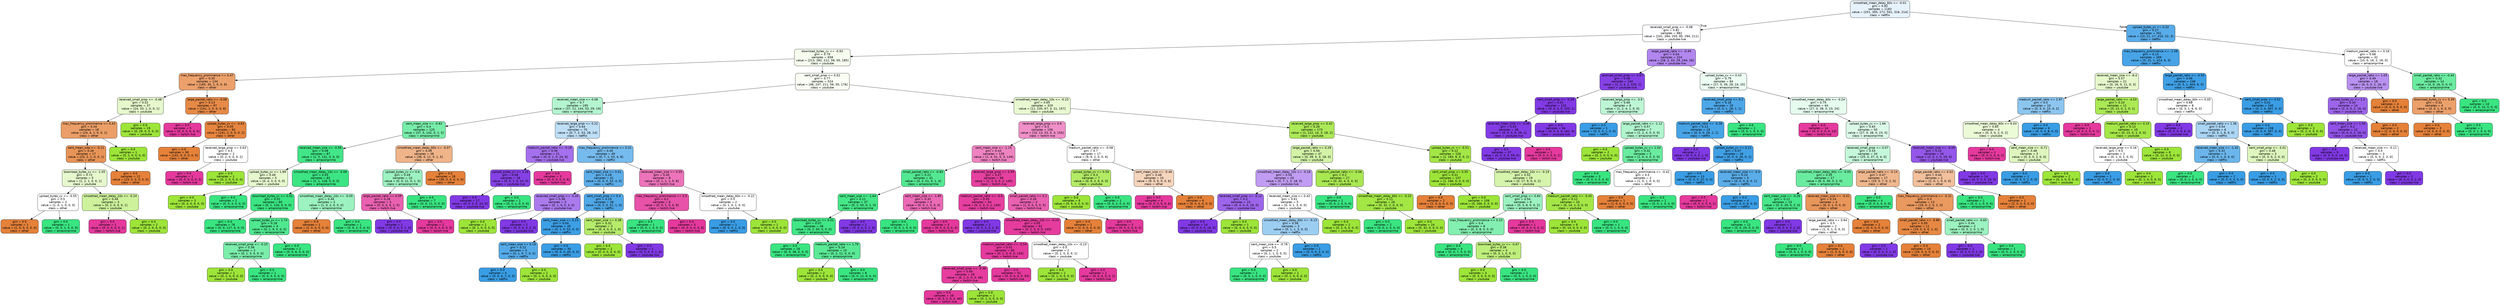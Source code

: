 digraph Tree {
node [shape=box, style="filled, rounded", color="black", fontname=helvetica] ;
edge [fontname=helvetica] ;
0 [label="smoothed_mean_delay_60s <= -0.01\ngini = 0.82\nsamples = 1183\nvalue = [251, 305, 272, 501, 316, 214]\nclass = netflix", fillcolor="#e7f3fc"] ;
1 [label="received_small_prop <= -0.08\ngini = 0.82\nsamples = 882\nvalue = [241, 284, 255, 85, 294, 211]\nclass = youtube-live", fillcolor="#fefdff"] ;
0 -> 1 [labeldistance=2.5, labelangle=45, headlabel="True"] ;
2 [label="download_bytes_cv <= -0.93\ngini = 0.79\nsamples = 658\nvalue = [213, 282, 212, 56, 50, 185]\nclass = youtube", fillcolor="#f6fdee"] ;
1 -> 2 ;
3 [label="max_frequency_prominence <= 0.47\ngini = 0.35\nsamples = 134\nvalue = [165, 35, 1, 0, 0, 9]\nclass = other", fillcolor="#eca16c"] ;
2 -> 3 ;
4 [label="received_small_prop <= -0.48\ngini = 0.52\nsamples = 37\nvalue = [24, 33, 1, 0, 0, 1]\nclass = youtube", fillcolor="#e6f8cc"] ;
3 -> 4 ;
5 [label="max_frequency_prominence <= 0.43\ngini = 0.34\nsamples = 18\nvalue = [24, 4, 1, 0, 0, 1]\nclass = other", fillcolor="#eb9e67"] ;
4 -> 5 ;
6 [label="sent_mean_size <= -0.11\ngini = 0.26\nsamples = 17\nvalue = [24, 2, 1, 0, 0, 1]\nclass = other", fillcolor="#e99457"] ;
5 -> 6 ;
7 [label="download_bytes_cv <= -1.05\ngini = 0.72\nsamples = 5\nvalue = [1, 2, 1, 0, 0, 1]\nclass = youtube", fillcolor="#e6f8ce"] ;
6 -> 7 ;
8 [label="upload_bytes_cv <= -0.55\ngini = 0.5\nsamples = 2\nvalue = [1, 0, 1, 0, 0, 0]\nclass = other", fillcolor="#ffffff"] ;
7 -> 8 ;
9 [label="gini = 0.0\nsamples = 1\nvalue = [1, 0, 0, 0, 0, 0]\nclass = other", fillcolor="#e58139"] ;
8 -> 9 ;
10 [label="gini = 0.0\nsamples = 1\nvalue = [0, 0, 1, 0, 0, 0]\nclass = amazonprime", fillcolor="#39e581"] ;
8 -> 10 ;
11 [label="smoothed_mean_delay_10s <= -0.24\ngini = 0.44\nsamples = 3\nvalue = [0, 2, 0, 0, 0, 1]\nclass = youtube", fillcolor="#cef29c"] ;
7 -> 11 ;
12 [label="gini = 0.0\nsamples = 1\nvalue = [0, 0, 0, 0, 0, 1]\nclass = twitch-live", fillcolor="#e5399d"] ;
11 -> 12 ;
13 [label="gini = 0.0\nsamples = 2\nvalue = [0, 2, 0, 0, 0, 0]\nclass = youtube", fillcolor="#9de539"] ;
11 -> 13 ;
14 [label="gini = 0.0\nsamples = 12\nvalue = [23, 0, 0, 0, 0, 0]\nclass = other", fillcolor="#e58139"] ;
6 -> 14 ;
15 [label="gini = 0.0\nsamples = 1\nvalue = [0, 2, 0, 0, 0, 0]\nclass = youtube", fillcolor="#9de539"] ;
5 -> 15 ;
16 [label="gini = 0.0\nsamples = 19\nvalue = [0, 29, 0, 0, 0, 0]\nclass = youtube", fillcolor="#9de539"] ;
4 -> 16 ;
17 [label="large_packet_ratio <= -0.08\ngini = 0.13\nsamples = 97\nvalue = [141, 2, 0, 0, 0, 8]\nclass = other", fillcolor="#e78a47"] ;
3 -> 17 ;
18 [label="gini = 0.0\nsamples = 5\nvalue = [0, 0, 0, 0, 0, 6]\nclass = twitch-live", fillcolor="#e5399d"] ;
17 -> 18 ;
19 [label="upload_bytes_cv <= -0.63\ngini = 0.05\nsamples = 92\nvalue = [141, 2, 0, 0, 0, 2]\nclass = other", fillcolor="#e6853f"] ;
17 -> 19 ;
20 [label="gini = 0.0\nsamples = 90\nvalue = [141, 0, 0, 0, 0, 0]\nclass = other", fillcolor="#e58139"] ;
19 -> 20 ;
21 [label="received_large_prop <= 0.63\ngini = 0.5\nsamples = 2\nvalue = [0, 2, 0, 0, 0, 2]\nclass = youtube", fillcolor="#ffffff"] ;
19 -> 21 ;
22 [label="gini = 0.0\nsamples = 1\nvalue = [0, 0, 0, 0, 0, 2]\nclass = twitch-live", fillcolor="#e5399d"] ;
21 -> 22 ;
23 [label="gini = 0.0\nsamples = 1\nvalue = [0, 2, 0, 0, 0, 0]\nclass = youtube", fillcolor="#9de539"] ;
21 -> 23 ;
24 [label="sent_small_prop <= 0.52\ngini = 0.77\nsamples = 524\nvalue = [48, 247, 211, 56, 50, 176]\nclass = youtube", fillcolor="#f9fdf3"] ;
2 -> 24 ;
25 [label="received_mean_size <= 0.08\ngini = 0.7\nsamples = 195\nvalue = [37, 12, 144, 53, 29, 19]\nclass = amazonprime", fillcolor="#b4f5cf"] ;
24 -> 25 ;
26 [label="sent_mean_size <= -0.83\ngini = 0.4\nsamples = 125\nvalue = [37, 5, 142, 0, 1, 5]\nclass = amazonprime", fillcolor="#77eda9"] ;
25 -> 26 ;
27 [label="received_mean_size <= -0.56\ngini = 0.08\nsamples = 87\nvalue = [1, 5, 131, 0, 0, 0]\nclass = amazonprime", fillcolor="#42e687"] ;
26 -> 27 ;
28 [label="upload_bytes_cv <= 1.99\ngini = 0.49\nsamples = 5\nvalue = [0, 4, 3, 0, 0, 0]\nclass = youtube", fillcolor="#e6f8ce"] ;
27 -> 28 ;
29 [label="gini = 0.0\nsamples = 3\nvalue = [0, 4, 0, 0, 0, 0]\nclass = youtube", fillcolor="#9de539"] ;
28 -> 29 ;
30 [label="gini = 0.0\nsamples = 2\nvalue = [0, 0, 3, 0, 0, 0]\nclass = amazonprime", fillcolor="#39e581"] ;
28 -> 30 ;
31 [label="smoothed_mean_delay_10s <= -0.08\ngini = 0.03\nsamples = 82\nvalue = [1, 1, 128, 0, 0, 0]\nclass = amazonprime", fillcolor="#3ce583"] ;
27 -> 31 ;
32 [label="download_bytes_cv <= 0.02\ngini = 0.02\nsamples = 80\nvalue = [0, 1, 126, 0, 0, 0]\nclass = amazonprime", fillcolor="#3be582"] ;
31 -> 32 ;
33 [label="gini = 0.0\nsamples = 76\nvalue = [0, 0, 117, 0, 0, 0]\nclass = amazonprime", fillcolor="#39e581"] ;
32 -> 33 ;
34 [label="upload_bytes_cv <= 1.74\ngini = 0.18\nsamples = 4\nvalue = [0, 1, 9, 0, 0, 0]\nclass = amazonprime", fillcolor="#4fe88f"] ;
32 -> 34 ;
35 [label="received_small_prop <= -0.25\ngini = 0.38\nsamples = 2\nvalue = [0, 1, 3, 0, 0, 0]\nclass = amazonprime", fillcolor="#7beeab"] ;
34 -> 35 ;
36 [label="gini = 0.0\nsamples = 1\nvalue = [0, 1, 0, 0, 0, 0]\nclass = youtube", fillcolor="#9de539"] ;
35 -> 36 ;
37 [label="gini = 0.0\nsamples = 1\nvalue = [0, 0, 3, 0, 0, 0]\nclass = amazonprime", fillcolor="#39e581"] ;
35 -> 37 ;
38 [label="gini = 0.0\nsamples = 2\nvalue = [0, 0, 6, 0, 0, 0]\nclass = amazonprime", fillcolor="#39e581"] ;
34 -> 38 ;
39 [label="smoothed_mean_delay_10s <= -0.05\ngini = 0.44\nsamples = 2\nvalue = [1, 0, 2, 0, 0, 0]\nclass = amazonprime", fillcolor="#9cf2c0"] ;
31 -> 39 ;
40 [label="gini = 0.0\nsamples = 1\nvalue = [1, 0, 0, 0, 0, 0]\nclass = other", fillcolor="#e58139"] ;
39 -> 40 ;
41 [label="gini = 0.0\nsamples = 1\nvalue = [0, 0, 2, 0, 0, 0]\nclass = amazonprime", fillcolor="#39e581"] ;
39 -> 41 ;
42 [label="smoothed_mean_delay_60s <= -0.07\ngini = 0.49\nsamples = 38\nvalue = [36, 0, 11, 0, 1, 5]\nclass = other", fillcolor="#f0b489"] ;
26 -> 42 ;
43 [label="upload_bytes_cv <= 0.6\ngini = 0.49\nsamples = 10\nvalue = [0, 0, 11, 0, 1, 5]\nclass = amazonprime", fillcolor="#9cf2c0"] ;
42 -> 43 ;
44 [label="large_packet_ratio <= 0.09\ngini = 0.28\nsamples = 3\nvalue = [0, 0, 0, 0, 1, 5]\nclass = twitch-live", fillcolor="#ea61b1"] ;
43 -> 44 ;
45 [label="gini = 0.0\nsamples = 1\nvalue = [0, 0, 0, 0, 1, 0]\nclass = youtube-live", fillcolor="#8139e5"] ;
44 -> 45 ;
46 [label="gini = 0.0\nsamples = 2\nvalue = [0, 0, 0, 0, 0, 5]\nclass = twitch-live", fillcolor="#e5399d"] ;
44 -> 46 ;
47 [label="gini = 0.0\nsamples = 7\nvalue = [0, 0, 11, 0, 0, 0]\nclass = amazonprime", fillcolor="#39e581"] ;
43 -> 47 ;
48 [label="gini = 0.0\nsamples = 28\nvalue = [36, 0, 0, 0, 0, 0]\nclass = other", fillcolor="#e58139"] ;
42 -> 48 ;
49 [label="received_large_prop <= 0.22\ngini = 0.64\nsamples = 70\nvalue = [0, 7, 2, 53, 28, 14]\nclass = netflix", fillcolor="#bedff6"] ;
25 -> 49 ;
50 [label="medium_packet_ratio <= -0.18\ngini = 0.36\nsamples = 21\nvalue = [0, 0, 1, 0, 24, 6]\nclass = youtube-live", fillcolor="#a470ec"] ;
49 -> 50 ;
51 [label="upload_bytes_cv <= 2.26\ngini = 0.08\nsamples = 18\nvalue = [0, 0, 1, 0, 24, 0]\nclass = youtube-live", fillcolor="#8641e6"] ;
50 -> 51 ;
52 [label="gini = 0.0\nsamples = 17\nvalue = [0, 0, 0, 0, 24, 0]\nclass = youtube-live", fillcolor="#8139e5"] ;
51 -> 52 ;
53 [label="gini = 0.0\nsamples = 1\nvalue = [0, 0, 1, 0, 0, 0]\nclass = amazonprime", fillcolor="#39e581"] ;
51 -> 53 ;
54 [label="gini = 0.0\nsamples = 3\nvalue = [0, 0, 0, 0, 0, 6]\nclass = twitch-live", fillcolor="#e5399d"] ;
50 -> 54 ;
55 [label="max_frequency_prominence <= 0.31\ngini = 0.45\nsamples = 49\nvalue = [0, 7, 1, 53, 4, 8]\nclass = netflix", fillcolor="#76bbed"] ;
49 -> 55 ;
56 [label="sent_mean_size <= 0.01\ngini = 0.28\nsamples = 41\nvalue = [0, 6, 0, 52, 4, 0]\nclass = netflix", fillcolor="#5caeea"] ;
55 -> 56 ;
57 [label="received_small_prop <= -0.26\ngini = 0.38\nsamples = 3\nvalue = [0, 1, 0, 0, 3, 0]\nclass = youtube-live", fillcolor="#ab7bee"] ;
56 -> 57 ;
58 [label="gini = 0.0\nsamples = 1\nvalue = [0, 1, 0, 0, 0, 0]\nclass = youtube", fillcolor="#9de539"] ;
57 -> 58 ;
59 [label="gini = 0.0\nsamples = 2\nvalue = [0, 0, 0, 0, 3, 0]\nclass = youtube-live", fillcolor="#8139e5"] ;
57 -> 59 ;
60 [label="sent_small_prop <= 0.4\ngini = 0.19\nsamples = 38\nvalue = [0, 5, 0, 52, 1, 0]\nclass = netflix", fillcolor="#4fa8e8"] ;
56 -> 60 ;
61 [label="sent_mean_size <= 0.23\ngini = 0.04\nsamples = 35\nvalue = [0, 1, 0, 52, 0, 0]\nclass = netflix", fillcolor="#3d9fe6"] ;
60 -> 61 ;
62 [label="sent_mean_size <= 0.19\ngini = 0.22\nsamples = 5\nvalue = [0, 1, 0, 7, 0, 0]\nclass = netflix", fillcolor="#55abe9"] ;
61 -> 62 ;
63 [label="gini = 0.0\nsamples = 4\nvalue = [0, 0, 0, 7, 0, 0]\nclass = netflix", fillcolor="#399de5"] ;
62 -> 63 ;
64 [label="gini = 0.0\nsamples = 1\nvalue = [0, 1, 0, 0, 0, 0]\nclass = youtube", fillcolor="#9de539"] ;
62 -> 64 ;
65 [label="gini = 0.0\nsamples = 30\nvalue = [0, 0, 0, 45, 0, 0]\nclass = netflix", fillcolor="#399de5"] ;
61 -> 65 ;
66 [label="sent_mean_size <= 0.38\ngini = 0.32\nsamples = 3\nvalue = [0, 4, 0, 0, 1, 0]\nclass = youtube", fillcolor="#b6ec6a"] ;
60 -> 66 ;
67 [label="gini = 0.0\nsamples = 2\nvalue = [0, 4, 0, 0, 0, 0]\nclass = youtube", fillcolor="#9de539"] ;
66 -> 67 ;
68 [label="gini = 0.0\nsamples = 1\nvalue = [0, 0, 0, 0, 1, 0]\nclass = youtube-live", fillcolor="#8139e5"] ;
66 -> 68 ;
69 [label="received_mean_size <= 0.55\ngini = 0.45\nsamples = 8\nvalue = [0, 1, 1, 1, 0, 8]\nclass = twitch-live", fillcolor="#ed74ba"] ;
55 -> 69 ;
70 [label="max_frequency_prominence <= 0.5\ngini = 0.2\nsamples = 6\nvalue = [0, 0, 1, 0, 0, 8]\nclass = twitch-live", fillcolor="#e852a9"] ;
69 -> 70 ;
71 [label="gini = 0.0\nsamples = 1\nvalue = [0, 0, 1, 0, 0, 0]\nclass = amazonprime", fillcolor="#39e581"] ;
70 -> 71 ;
72 [label="gini = 0.0\nsamples = 5\nvalue = [0, 0, 0, 0, 0, 8]\nclass = twitch-live", fillcolor="#e5399d"] ;
70 -> 72 ;
73 [label="smoothed_mean_delay_60s <= -0.22\ngini = 0.5\nsamples = 2\nvalue = [0, 1, 0, 1, 0, 0]\nclass = youtube", fillcolor="#ffffff"] ;
69 -> 73 ;
74 [label="gini = 0.0\nsamples = 1\nvalue = [0, 0, 0, 1, 0, 0]\nclass = netflix", fillcolor="#399de5"] ;
73 -> 74 ;
75 [label="gini = 0.0\nsamples = 1\nvalue = [0, 1, 0, 0, 0, 0]\nclass = youtube", fillcolor="#9de539"] ;
73 -> 75 ;
76 [label="smoothed_mean_delay_10s <= -0.23\ngini = 0.65\nsamples = 329\nvalue = [11, 235, 67, 3, 21, 157]\nclass = youtube", fillcolor="#e8f9d1"] ;
24 -> 76 ;
77 [label="received_large_prop <= 0.6\ngini = 0.5\nsamples = 156\nvalue = [10, 13, 53, 0, 3, 155]\nclass = twitch-live", fillcolor="#f08fc8"] ;
76 -> 77 ;
78 [label="sent_mean_size <= -1.15\ngini = 0.43\nsamples = 139\nvalue = [1, 4, 51, 0, 3, 149]\nclass = twitch-live", fillcolor="#ef83c2"] ;
77 -> 78 ;
79 [label="small_packet_ratio <= -0.83\ngini = 0.22\nsamples = 41\nvalue = [0, 2, 51, 0, 1, 4]\nclass = amazonprime", fillcolor="#53e891"] ;
78 -> 79 ;
80 [label="sent_mean_size <= -1.64\ngini = 0.11\nsamples = 37\nvalue = [0, 2, 50, 0, 1, 0]\nclass = amazonprime", fillcolor="#45e788"] ;
79 -> 80 ;
81 [label="download_bytes_cv <= 0.01\ngini = 0.07\nsamples = 36\nvalue = [0, 2, 50, 0, 0, 0]\nclass = amazonprime", fillcolor="#41e686"] ;
80 -> 81 ;
82 [label="gini = 0.0\nsamples = 26\nvalue = [0, 0, 38, 0, 0, 0]\nclass = amazonprime", fillcolor="#39e581"] ;
81 -> 82 ;
83 [label="medium_packet_ratio <= 1.79\ngini = 0.24\nsamples = 10\nvalue = [0, 2, 12, 0, 0, 0]\nclass = amazonprime", fillcolor="#5ae996"] ;
81 -> 83 ;
84 [label="gini = 0.0\nsamples = 2\nvalue = [0, 2, 0, 0, 0, 0]\nclass = youtube", fillcolor="#9de539"] ;
83 -> 84 ;
85 [label="gini = 0.0\nsamples = 8\nvalue = [0, 0, 12, 0, 0, 0]\nclass = amazonprime", fillcolor="#39e581"] ;
83 -> 85 ;
86 [label="gini = 0.0\nsamples = 1\nvalue = [0, 0, 0, 0, 1, 0]\nclass = youtube-live", fillcolor="#8139e5"] ;
80 -> 86 ;
87 [label="sent_mean_size <= -1.89\ngini = 0.32\nsamples = 4\nvalue = [0, 0, 1, 0, 0, 4]\nclass = twitch-live", fillcolor="#ec6ab6"] ;
79 -> 87 ;
88 [label="gini = 0.0\nsamples = 1\nvalue = [0, 0, 1, 0, 0, 0]\nclass = amazonprime", fillcolor="#39e581"] ;
87 -> 88 ;
89 [label="gini = 0.0\nsamples = 3\nvalue = [0, 0, 0, 0, 0, 4]\nclass = twitch-live", fillcolor="#e5399d"] ;
87 -> 89 ;
90 [label="received_large_prop <= 0.59\ngini = 0.07\nsamples = 98\nvalue = [1, 2, 0, 0, 2, 145]\nclass = twitch-live", fillcolor="#e640a0"] ;
78 -> 90 ;
91 [label="medium_packet_ratio <= -0.6\ngini = 0.05\nsamples = 94\nvalue = [0, 2, 0, 0, 2, 140]\nclass = twitch-live", fillcolor="#e63fa0"] ;
90 -> 91 ;
92 [label="gini = 0.0\nsamples = 2\nvalue = [0, 0, 0, 0, 2, 0]\nclass = youtube-live", fillcolor="#8139e5"] ;
91 -> 92 ;
93 [label="smoothed_mean_delay_10s <= -0.23\ngini = 0.03\nsamples = 92\nvalue = [0, 2, 0, 0, 0, 140]\nclass = twitch-live", fillcolor="#e53c9e"] ;
91 -> 93 ;
94 [label="medium_packet_ratio <= -0.54\ngini = 0.01\nsamples = 90\nvalue = [0, 1, 0, 0, 0, 139]\nclass = twitch-live", fillcolor="#e53a9e"] ;
93 -> 94 ;
95 [label="received_small_prop <= -0.38\ngini = 0.04\nsamples = 29\nvalue = [0, 1, 0, 0, 0, 46]\nclass = twitch-live", fillcolor="#e63d9f"] ;
94 -> 95 ;
96 [label="gini = 0.0\nsamples = 28\nvalue = [0, 0, 0, 0, 0, 46]\nclass = twitch-live", fillcolor="#e5399d"] ;
95 -> 96 ;
97 [label="gini = 0.0\nsamples = 1\nvalue = [0, 1, 0, 0, 0, 0]\nclass = youtube", fillcolor="#9de539"] ;
95 -> 97 ;
98 [label="gini = 0.0\nsamples = 61\nvalue = [0, 0, 0, 0, 0, 93]\nclass = twitch-live", fillcolor="#e5399d"] ;
94 -> 98 ;
99 [label="smoothed_mean_delay_10s <= -0.23\ngini = 0.5\nsamples = 2\nvalue = [0, 1, 0, 0, 0, 1]\nclass = youtube", fillcolor="#ffffff"] ;
93 -> 99 ;
100 [label="gini = 0.0\nsamples = 1\nvalue = [0, 1, 0, 0, 0, 0]\nclass = youtube", fillcolor="#9de539"] ;
99 -> 100 ;
101 [label="gini = 0.0\nsamples = 1\nvalue = [0, 0, 0, 0, 0, 1]\nclass = twitch-live", fillcolor="#e5399d"] ;
99 -> 101 ;
102 [label="small_packet_ratio <= 0.1\ngini = 0.28\nsamples = 4\nvalue = [1, 0, 0, 0, 0, 5]\nclass = twitch-live", fillcolor="#ea61b1"] ;
90 -> 102 ;
103 [label="gini = 0.0\nsamples = 1\nvalue = [1, 0, 0, 0, 0, 0]\nclass = other", fillcolor="#e58139"] ;
102 -> 103 ;
104 [label="gini = 0.0\nsamples = 3\nvalue = [0, 0, 0, 0, 0, 5]\nclass = twitch-live", fillcolor="#e5399d"] ;
102 -> 104 ;
105 [label="medium_packet_ratio <= -0.58\ngini = 0.7\nsamples = 17\nvalue = [9, 9, 2, 0, 0, 6]\nclass = other", fillcolor="#ffffff"] ;
77 -> 105 ;
106 [label="upload_bytes_cv <= 0.56\ngini = 0.3\nsamples = 7\nvalue = [0, 9, 2, 0, 0, 0]\nclass = youtube", fillcolor="#b3eb65"] ;
105 -> 106 ;
107 [label="gini = 0.0\nsamples = 6\nvalue = [0, 9, 0, 0, 0, 0]\nclass = youtube", fillcolor="#9de539"] ;
106 -> 107 ;
108 [label="gini = 0.0\nsamples = 1\nvalue = [0, 0, 2, 0, 0, 0]\nclass = amazonprime", fillcolor="#39e581"] ;
106 -> 108 ;
109 [label="sent_mean_size <= -0.46\ngini = 0.48\nsamples = 10\nvalue = [9, 0, 0, 0, 0, 6]\nclass = other", fillcolor="#f6d5bd"] ;
105 -> 109 ;
110 [label="gini = 0.0\nsamples = 4\nvalue = [0, 0, 0, 0, 0, 6]\nclass = twitch-live", fillcolor="#e5399d"] ;
109 -> 110 ;
111 [label="gini = 0.0\nsamples = 6\nvalue = [9, 0, 0, 0, 0, 0]\nclass = other", fillcolor="#e58139"] ;
109 -> 111 ;
112 [label="received_large_prop <= 0.42\ngini = 0.26\nsamples = 173\nvalue = [1, 222, 14, 3, 18, 2]\nclass = youtube", fillcolor="#ace958"] ;
76 -> 112 ;
113 [label="large_packet_ratio <= 0.29\ngini = 0.56\nsamples = 47\nvalue = [0, 39, 5, 3, 18, 0]\nclass = youtube", fillcolor="#d3f3a7"] ;
112 -> 113 ;
114 [label="smoothed_mean_delay_10s <= -0.18\ngini = 0.54\nsamples = 20\nvalue = [0, 7, 1, 3, 18, 0]\nclass = youtube-live", fillcolor="#c09cf2"] ;
113 -> 114 ;
115 [label="received_small_prop <= -0.12\ngini = 0.3\nsamples = 15\nvalue = [0, 4, 0, 0, 18, 0]\nclass = youtube-live", fillcolor="#9d65eb"] ;
114 -> 115 ;
116 [label="gini = 0.0\nsamples = 14\nvalue = [0, 0, 0, 0, 18, 0]\nclass = youtube-live", fillcolor="#8139e5"] ;
115 -> 116 ;
117 [label="gini = 0.0\nsamples = 1\nvalue = [0, 4, 0, 0, 0, 0]\nclass = youtube", fillcolor="#9de539"] ;
115 -> 117 ;
118 [label="received_mean_size <= 0.42\ngini = 0.61\nsamples = 5\nvalue = [0, 3, 1, 3, 0, 0]\nclass = youtube", fillcolor="#ffffff"] ;
114 -> 118 ;
119 [label="smoothed_mean_delay_60s <= -0.13\ngini = 0.56\nsamples = 3\nvalue = [0, 1, 1, 3, 0, 0]\nclass = netflix", fillcolor="#9ccef2"] ;
118 -> 119 ;
120 [label="sent_mean_size <= -0.78\ngini = 0.5\nsamples = 2\nvalue = [0, 1, 1, 0, 0, 0]\nclass = youtube", fillcolor="#ffffff"] ;
119 -> 120 ;
121 [label="gini = 0.0\nsamples = 1\nvalue = [0, 0, 1, 0, 0, 0]\nclass = amazonprime", fillcolor="#39e581"] ;
120 -> 121 ;
122 [label="gini = 0.0\nsamples = 1\nvalue = [0, 1, 0, 0, 0, 0]\nclass = youtube", fillcolor="#9de539"] ;
120 -> 122 ;
123 [label="gini = 0.0\nsamples = 1\nvalue = [0, 0, 0, 3, 0, 0]\nclass = netflix", fillcolor="#399de5"] ;
119 -> 123 ;
124 [label="gini = 0.0\nsamples = 2\nvalue = [0, 2, 0, 0, 0, 0]\nclass = youtube", fillcolor="#9de539"] ;
118 -> 124 ;
125 [label="medium_packet_ratio <= -0.56\ngini = 0.2\nsamples = 27\nvalue = [0, 32, 4, 0, 0, 0]\nclass = youtube", fillcolor="#a9e852"] ;
113 -> 125 ;
126 [label="gini = 0.0\nsamples = 1\nvalue = [0, 0, 2, 0, 0, 0]\nclass = amazonprime", fillcolor="#39e581"] ;
125 -> 126 ;
127 [label="smoothed_mean_delay_60s <= -0.22\ngini = 0.11\nsamples = 26\nvalue = [0, 32, 2, 0, 0, 0]\nclass = youtube", fillcolor="#a3e745"] ;
125 -> 127 ;
128 [label="gini = 0.0\nsamples = 2\nvalue = [0, 0, 2, 0, 0, 0]\nclass = amazonprime", fillcolor="#39e581"] ;
127 -> 128 ;
129 [label="gini = 0.0\nsamples = 24\nvalue = [0, 32, 0, 0, 0, 0]\nclass = youtube", fillcolor="#9de539"] ;
127 -> 129 ;
130 [label="upload_bytes_cv <= -0.51\ngini = 0.12\nsamples = 126\nvalue = [1, 183, 9, 0, 0, 2]\nclass = youtube", fillcolor="#a3e746"] ;
112 -> 130 ;
131 [label="sent_small_prop <= 0.55\ngini = 0.01\nsamples = 107\nvalue = [1, 166, 0, 0, 0, 0]\nclass = youtube", fillcolor="#9ee53a"] ;
130 -> 131 ;
132 [label="gini = 0.0\nsamples = 1\nvalue = [1, 0, 0, 0, 0, 0]\nclass = other", fillcolor="#e58139"] ;
131 -> 132 ;
133 [label="gini = 0.0\nsamples = 106\nvalue = [0, 166, 0, 0, 0, 0]\nclass = youtube", fillcolor="#9de539"] ;
131 -> 133 ;
134 [label="smoothed_mean_delay_10s <= -0.19\ngini = 0.52\nsamples = 19\nvalue = [0, 17, 9, 0, 0, 2]\nclass = youtube", fillcolor="#d6f4ac"] ;
130 -> 134 ;
135 [label="sent_small_prop <= 0.84\ngini = 0.54\nsamples = 9\nvalue = [0, 3, 8, 0, 0, 2]\nclass = amazonprime", fillcolor="#9cf2c0"] ;
134 -> 135 ;
136 [label="max_frequency_prominence <= 0.23\ngini = 0.4\nsamples = 8\nvalue = [0, 3, 8, 0, 0, 0]\nclass = amazonprime", fillcolor="#83efb0"] ;
135 -> 136 ;
137 [label="gini = 0.0\nsamples = 4\nvalue = [0, 0, 7, 0, 0, 0]\nclass = amazonprime", fillcolor="#39e581"] ;
136 -> 137 ;
138 [label="download_bytes_cv <= -0.67\ngini = 0.38\nsamples = 4\nvalue = [0, 3, 1, 0, 0, 0]\nclass = youtube", fillcolor="#beee7b"] ;
136 -> 138 ;
139 [label="gini = 0.0\nsamples = 3\nvalue = [0, 3, 0, 0, 0, 0]\nclass = youtube", fillcolor="#9de539"] ;
138 -> 139 ;
140 [label="gini = 0.0\nsamples = 1\nvalue = [0, 0, 1, 0, 0, 0]\nclass = amazonprime", fillcolor="#39e581"] ;
138 -> 140 ;
141 [label="gini = 0.0\nsamples = 1\nvalue = [0, 0, 0, 0, 0, 2]\nclass = twitch-live", fillcolor="#e5399d"] ;
135 -> 141 ;
142 [label="medium_packet_ratio <= -0.45\ngini = 0.12\nsamples = 10\nvalue = [0, 14, 1, 0, 0, 0]\nclass = youtube", fillcolor="#a4e747"] ;
134 -> 142 ;
143 [label="gini = 0.0\nsamples = 9\nvalue = [0, 14, 0, 0, 0, 0]\nclass = youtube", fillcolor="#9de539"] ;
142 -> 143 ;
144 [label="gini = 0.0\nsamples = 1\nvalue = [0, 0, 1, 0, 0, 0]\nclass = amazonprime", fillcolor="#39e581"] ;
142 -> 144 ;
145 [label="large_packet_ratio <= -0.49\ngini = 0.54\nsamples = 224\nvalue = [28, 2, 43, 29, 244, 26]\nclass = youtube-live", fillcolor="#b286ef"] ;
1 -> 145 ;
146 [label="received_small_prop <= 0.67\ngini = 0.08\nsamples = 140\nvalue = [1, 2, 4, 1, 220, 1]\nclass = youtube-live", fillcolor="#8641e6"] ;
145 -> 146 ;
147 [label="sent_small_prop <= -0.39\ngini = 0.01\nsamples = 132\nvalue = [0, 0, 0, 0, 220, 1]\nclass = youtube-live", fillcolor="#823ae5"] ;
146 -> 147 ;
148 [label="received_mean_size <= -0.46\ngini = 0.03\nsamples = 38\nvalue = [0, 0, 0, 0, 59, 1]\nclass = youtube-live", fillcolor="#833ce5"] ;
147 -> 148 ;
149 [label="gini = 0.0\nsamples = 37\nvalue = [0, 0, 0, 0, 59, 0]\nclass = youtube-live", fillcolor="#8139e5"] ;
148 -> 149 ;
150 [label="gini = 0.0\nsamples = 1\nvalue = [0, 0, 0, 0, 0, 1]\nclass = twitch-live", fillcolor="#e5399d"] ;
148 -> 150 ;
151 [label="gini = 0.0\nsamples = 94\nvalue = [0, 0, 0, 0, 161, 0]\nclass = youtube-live", fillcolor="#8139e5"] ;
147 -> 151 ;
152 [label="received_large_prop <= -3.9\ngini = 0.66\nsamples = 8\nvalue = [1, 2, 4, 1, 0, 0]\nclass = amazonprime", fillcolor="#bdf6d5"] ;
146 -> 152 ;
153 [label="gini = 0.0\nsamples = 1\nvalue = [0, 0, 0, 1, 0, 0]\nclass = netflix", fillcolor="#399de5"] ;
152 -> 153 ;
154 [label="large_packet_ratio <= -1.12\ngini = 0.57\nsamples = 7\nvalue = [1, 2, 4, 0, 0, 0]\nclass = amazonprime", fillcolor="#b0f5cd"] ;
152 -> 154 ;
155 [label="gini = 0.0\nsamples = 2\nvalue = [0, 2, 0, 0, 0, 0]\nclass = youtube", fillcolor="#9de539"] ;
154 -> 155 ;
156 [label="upload_bytes_cv <= 1.04\ngini = 0.32\nsamples = 5\nvalue = [1, 0, 4, 0, 0, 0]\nclass = amazonprime", fillcolor="#6aeca0"] ;
154 -> 156 ;
157 [label="gini = 0.0\nsamples = 3\nvalue = [0, 0, 3, 0, 0, 0]\nclass = amazonprime", fillcolor="#39e581"] ;
156 -> 157 ;
158 [label="max_frequency_prominence <= -0.42\ngini = 0.5\nsamples = 2\nvalue = [1, 0, 1, 0, 0, 0]\nclass = other", fillcolor="#ffffff"] ;
156 -> 158 ;
159 [label="gini = 0.0\nsamples = 1\nvalue = [1, 0, 0, 0, 0, 0]\nclass = other", fillcolor="#e58139"] ;
158 -> 159 ;
160 [label="gini = 0.0\nsamples = 1\nvalue = [0, 0, 1, 0, 0, 0]\nclass = amazonprime", fillcolor="#39e581"] ;
158 -> 160 ;
161 [label="upload_bytes_cv <= 0.43\ngini = 0.79\nsamples = 84\nvalue = [27, 0, 39, 28, 24, 25]\nclass = amazonprime", fillcolor="#ecfdf3"] ;
145 -> 161 ;
162 [label="received_small_prop <= 0.2\ngini = 0.18\nsamples = 20\nvalue = [0, 0, 1, 28, 1, 1]\nclass = netflix", fillcolor="#4da7e8"] ;
161 -> 162 ;
163 [label="medium_packet_ratio <= -0.36\ngini = 0.13\nsamples = 19\nvalue = [0, 0, 0, 28, 1, 1]\nclass = netflix", fillcolor="#47a4e7"] ;
162 -> 163 ;
164 [label="gini = 0.0\nsamples = 1\nvalue = [0, 0, 0, 0, 1, 0]\nclass = youtube-live", fillcolor="#8139e5"] ;
163 -> 164 ;
165 [label="upload_bytes_cv <= 0.11\ngini = 0.07\nsamples = 18\nvalue = [0, 0, 0, 28, 0, 1]\nclass = netflix", fillcolor="#40a0e6"] ;
163 -> 165 ;
166 [label="gini = 0.0\nsamples = 13\nvalue = [0, 0, 0, 22, 0, 0]\nclass = netflix", fillcolor="#399de5"] ;
165 -> 166 ;
167 [label="received_mean_size <= -0.0\ngini = 0.24\nsamples = 5\nvalue = [0, 0, 0, 6, 0, 1]\nclass = netflix", fillcolor="#5aade9"] ;
165 -> 167 ;
168 [label="gini = 0.0\nsamples = 1\nvalue = [0, 0, 0, 0, 0, 1]\nclass = twitch-live", fillcolor="#e5399d"] ;
167 -> 168 ;
169 [label="gini = 0.0\nsamples = 4\nvalue = [0, 0, 0, 6, 0, 0]\nclass = netflix", fillcolor="#399de5"] ;
167 -> 169 ;
170 [label="gini = 0.0\nsamples = 1\nvalue = [0, 0, 1, 0, 0, 0]\nclass = amazonprime", fillcolor="#39e581"] ;
162 -> 170 ;
171 [label="smoothed_mean_delay_60s <= -0.24\ngini = 0.74\nsamples = 64\nvalue = [27, 0, 38, 0, 23, 24]\nclass = amazonprime", fillcolor="#e5fcef"] ;
161 -> 171 ;
172 [label="gini = 0.0\nsamples = 14\nvalue = [0, 0, 0, 0, 0, 24]\nclass = twitch-live", fillcolor="#e5399d"] ;
171 -> 172 ;
173 [label="upload_bytes_cv <= 1.66\ngini = 0.65\nsamples = 50\nvalue = [27, 0, 38, 0, 23, 0]\nclass = amazonprime", fillcolor="#dbfae8"] ;
171 -> 173 ;
174 [label="received_small_prop <= 0.07\ngini = 0.54\nsamples = 34\nvalue = [25, 0, 37, 0, 4, 0]\nclass = amazonprime", fillcolor="#c5f7da"] ;
173 -> 174 ;
175 [label="smoothed_mean_delay_60s <= -0.05\ngini = 0.35\nsamples = 17\nvalue = [6, 0, 30, 0, 2, 0]\nclass = amazonprime", fillcolor="#6aeca0"] ;
174 -> 175 ;
176 [label="sent_mean_size <= -0.26\ngini = 0.12\nsamples = 13\nvalue = [0, 0, 29, 0, 2, 0]\nclass = amazonprime", fillcolor="#47e78a"] ;
175 -> 176 ;
177 [label="gini = 0.0\nsamples = 12\nvalue = [0, 0, 29, 0, 0, 0]\nclass = amazonprime", fillcolor="#39e581"] ;
176 -> 177 ;
178 [label="gini = 0.0\nsamples = 1\nvalue = [0, 0, 0, 0, 2, 0]\nclass = youtube-live", fillcolor="#8139e5"] ;
176 -> 178 ;
179 [label="received_mean_size <= -0.41\ngini = 0.24\nsamples = 4\nvalue = [6, 0, 1, 0, 0, 0]\nclass = other", fillcolor="#e9965a"] ;
175 -> 179 ;
180 [label="large_packet_ratio <= 0.64\ngini = 0.5\nsamples = 2\nvalue = [1, 0, 1, 0, 0, 0]\nclass = other", fillcolor="#ffffff"] ;
179 -> 180 ;
181 [label="gini = 0.0\nsamples = 1\nvalue = [0, 0, 1, 0, 0, 0]\nclass = amazonprime", fillcolor="#39e581"] ;
180 -> 181 ;
182 [label="gini = 0.0\nsamples = 1\nvalue = [1, 0, 0, 0, 0, 0]\nclass = other", fillcolor="#e58139"] ;
180 -> 182 ;
183 [label="gini = 0.0\nsamples = 2\nvalue = [5, 0, 0, 0, 0, 0]\nclass = other", fillcolor="#e58139"] ;
179 -> 183 ;
184 [label="large_packet_ratio <= -0.14\ngini = 0.47\nsamples = 17\nvalue = [19, 0, 7, 0, 2, 0]\nclass = other", fillcolor="#f0b78e"] ;
174 -> 184 ;
185 [label="gini = 0.0\nsamples = 4\nvalue = [0, 0, 5, 0, 0, 0]\nclass = amazonprime", fillcolor="#39e581"] ;
184 -> 185 ;
186 [label="max_frequency_prominence <= -0.31\ngini = 0.3\nsamples = 13\nvalue = [19, 0, 2, 0, 2, 0]\nclass = other", fillcolor="#ea995f"] ;
184 -> 186 ;
187 [label="small_packet_ratio <= -0.86\ngini = 0.09\nsamples = 11\nvalue = [19, 0, 0, 0, 1, 0]\nclass = other", fillcolor="#e68843"] ;
186 -> 187 ;
188 [label="gini = 0.0\nsamples = 1\nvalue = [0, 0, 0, 0, 1, 0]\nclass = youtube-live", fillcolor="#8139e5"] ;
187 -> 188 ;
189 [label="gini = 0.0\nsamples = 10\nvalue = [19, 0, 0, 0, 0, 0]\nclass = other", fillcolor="#e58139"] ;
187 -> 189 ;
190 [label="small_packet_ratio <= -0.65\ngini = 0.44\nsamples = 2\nvalue = [0, 0, 2, 0, 1, 0]\nclass = amazonprime", fillcolor="#9cf2c0"] ;
186 -> 190 ;
191 [label="gini = 0.0\nsamples = 1\nvalue = [0, 0, 0, 0, 1, 0]\nclass = youtube-live", fillcolor="#8139e5"] ;
190 -> 191 ;
192 [label="gini = 0.0\nsamples = 1\nvalue = [0, 0, 2, 0, 0, 0]\nclass = amazonprime", fillcolor="#39e581"] ;
190 -> 192 ;
193 [label="received_mean_size <= -0.06\ngini = 0.24\nsamples = 16\nvalue = [2, 0, 1, 0, 19, 0]\nclass = youtube-live", fillcolor="#9457e9"] ;
173 -> 193 ;
194 [label="large_packet_ratio <= 0.52\ngini = 0.44\nsamples = 2\nvalue = [2, 0, 1, 0, 0, 0]\nclass = other", fillcolor="#f2c09c"] ;
193 -> 194 ;
195 [label="gini = 0.0\nsamples = 1\nvalue = [0, 0, 1, 0, 0, 0]\nclass = amazonprime", fillcolor="#39e581"] ;
194 -> 195 ;
196 [label="gini = 0.0\nsamples = 1\nvalue = [2, 0, 0, 0, 0, 0]\nclass = other", fillcolor="#e58139"] ;
194 -> 196 ;
197 [label="gini = 0.0\nsamples = 14\nvalue = [0, 0, 0, 0, 19, 0]\nclass = youtube-live", fillcolor="#8139e5"] ;
193 -> 197 ;
198 [label="upload_bytes_cv <= 0.32\ngini = 0.27\nsamples = 301\nvalue = [10, 21, 17, 416, 22, 3]\nclass = netflix", fillcolor="#58ace9"] ;
0 -> 198 [labeldistance=2.5, labelangle=-45, headlabel="False"] ;
199 [label="max_frequency_prominence <= -1.08\ngini = 0.13\nsamples = 269\nvalue = [0, 21, 1, 414, 6, 3]\nclass = netflix", fillcolor="#47a4e7"] ;
198 -> 199 ;
200 [label="received_mean_size <= -6.4\ngini = 0.57\nsamples = 21\nvalue = [0, 16, 0, 11, 0, 3]\nclass = youtube", fillcolor="#e5f8cb"] ;
199 -> 200 ;
201 [label="medium_packet_ratio <= 2.97\ngini = 0.5\nsamples = 10\nvalue = [0, 3, 0, 10, 0, 2]\nclass = netflix", fillcolor="#8cc6f0"] ;
200 -> 201 ;
202 [label="smoothed_mean_delay_60s <= 6.03\ngini = 0.65\nsamples = 4\nvalue = [0, 3, 0, 2, 0, 2]\nclass = youtube", fillcolor="#ebfad7"] ;
201 -> 202 ;
203 [label="gini = 0.0\nsamples = 1\nvalue = [0, 0, 0, 0, 0, 2]\nclass = twitch-live", fillcolor="#e5399d"] ;
202 -> 203 ;
204 [label="sent_mean_size <= -0.71\ngini = 0.48\nsamples = 3\nvalue = [0, 3, 0, 2, 0, 0]\nclass = youtube", fillcolor="#def6bd"] ;
202 -> 204 ;
205 [label="gini = 0.0\nsamples = 1\nvalue = [0, 0, 0, 2, 0, 0]\nclass = netflix", fillcolor="#399de5"] ;
204 -> 205 ;
206 [label="gini = 0.0\nsamples = 2\nvalue = [0, 3, 0, 0, 0, 0]\nclass = youtube", fillcolor="#9de539"] ;
204 -> 206 ;
207 [label="gini = 0.0\nsamples = 6\nvalue = [0, 0, 0, 8, 0, 0]\nclass = netflix", fillcolor="#399de5"] ;
201 -> 207 ;
208 [label="large_packet_ratio <= -4.53\ngini = 0.24\nsamples = 11\nvalue = [0, 13, 0, 1, 0, 1]\nclass = youtube", fillcolor="#abe955"] ;
200 -> 208 ;
209 [label="gini = 0.0\nsamples = 1\nvalue = [0, 0, 0, 0, 0, 1]\nclass = twitch-live", fillcolor="#e5399d"] ;
208 -> 209 ;
210 [label="medium_packet_ratio <= 0.15\ngini = 0.13\nsamples = 10\nvalue = [0, 13, 0, 1, 0, 0]\nclass = youtube", fillcolor="#a5e748"] ;
208 -> 210 ;
211 [label="received_large_prop <= 0.16\ngini = 0.5\nsamples = 2\nvalue = [0, 1, 0, 1, 0, 0]\nclass = youtube", fillcolor="#ffffff"] ;
210 -> 211 ;
212 [label="gini = 0.0\nsamples = 1\nvalue = [0, 0, 0, 1, 0, 0]\nclass = netflix", fillcolor="#399de5"] ;
211 -> 212 ;
213 [label="gini = 0.0\nsamples = 1\nvalue = [0, 1, 0, 0, 0, 0]\nclass = youtube", fillcolor="#9de539"] ;
211 -> 213 ;
214 [label="gini = 0.0\nsamples = 8\nvalue = [0, 12, 0, 0, 0, 0]\nclass = youtube", fillcolor="#9de539"] ;
210 -> 214 ;
215 [label="large_packet_ratio <= -0.93\ngini = 0.06\nsamples = 248\nvalue = [0, 5, 1, 403, 6, 0]\nclass = netflix", fillcolor="#3fa0e6"] ;
199 -> 215 ;
216 [label="smoothed_mean_delay_60s <= 0.05\ngini = 0.68\nsamples = 8\nvalue = [0, 3, 1, 6, 6, 0]\nclass = netflix", fillcolor="#ffffff"] ;
215 -> 216 ;
217 [label="gini = 0.0\nsamples = 2\nvalue = [0, 0, 0, 0, 6, 0]\nclass = youtube-live", fillcolor="#8139e5"] ;
216 -> 217 ;
218 [label="small_packet_ratio <= 1.36\ngini = 0.54\nsamples = 6\nvalue = [0, 3, 1, 6, 0, 0]\nclass = netflix", fillcolor="#aad5f4"] ;
216 -> 218 ;
219 [label="received_mean_size <= -1.42\ngini = 0.32\nsamples = 3\nvalue = [0, 0, 1, 4, 0, 0]\nclass = netflix", fillcolor="#6ab6ec"] ;
218 -> 219 ;
220 [label="gini = 0.0\nsamples = 1\nvalue = [0, 0, 1, 0, 0, 0]\nclass = amazonprime", fillcolor="#39e581"] ;
219 -> 220 ;
221 [label="gini = 0.0\nsamples = 2\nvalue = [0, 0, 0, 4, 0, 0]\nclass = netflix", fillcolor="#399de5"] ;
219 -> 221 ;
222 [label="sent_small_prop <= -3.01\ngini = 0.48\nsamples = 3\nvalue = [0, 3, 0, 2, 0, 0]\nclass = youtube", fillcolor="#def6bd"] ;
218 -> 222 ;
223 [label="gini = 0.0\nsamples = 1\nvalue = [0, 0, 0, 2, 0, 0]\nclass = netflix", fillcolor="#399de5"] ;
222 -> 223 ;
224 [label="gini = 0.0\nsamples = 2\nvalue = [0, 3, 0, 0, 0, 0]\nclass = youtube", fillcolor="#9de539"] ;
222 -> 224 ;
225 [label="sent_small_prop <= 0.52\ngini = 0.01\nsamples = 240\nvalue = [0, 2, 0, 397, 0, 0]\nclass = netflix", fillcolor="#3a9de5"] ;
215 -> 225 ;
226 [label="gini = 0.0\nsamples = 238\nvalue = [0, 0, 0, 397, 0, 0]\nclass = netflix", fillcolor="#399de5"] ;
225 -> 226 ;
227 [label="gini = 0.0\nsamples = 2\nvalue = [0, 2, 0, 0, 0, 0]\nclass = youtube", fillcolor="#9de539"] ;
225 -> 227 ;
228 [label="medium_packet_ratio <= 0.16\ngini = 0.68\nsamples = 32\nvalue = [10, 0, 16, 2, 16, 0]\nclass = amazonprime", fillcolor="#ffffff"] ;
198 -> 228 ;
229 [label="large_packet_ratio <= 1.03\ngini = 0.49\nsamples = 18\nvalue = [6, 0, 0, 2, 16, 0]\nclass = youtube-live", fillcolor="#b991f1"] ;
228 -> 229 ;
230 [label="upload_bytes_cv <= 1.2\ngini = 0.34\nsamples = 14\nvalue = [2, 0, 0, 2, 16, 0]\nclass = youtube-live", fillcolor="#9d65eb"] ;
229 -> 230 ;
231 [label="sent_mean_size <= 1.56\ngini = 0.2\nsamples = 12\nvalue = [0, 0, 0, 2, 16, 0]\nclass = youtube-live", fillcolor="#9152e8"] ;
230 -> 231 ;
232 [label="gini = 0.0\nsamples = 9\nvalue = [0, 0, 0, 0, 14, 0]\nclass = youtube-live", fillcolor="#8139e5"] ;
231 -> 232 ;
233 [label="received_mean_size <= -0.11\ngini = 0.5\nsamples = 3\nvalue = [0, 0, 0, 2, 2, 0]\nclass = netflix", fillcolor="#ffffff"] ;
231 -> 233 ;
234 [label="gini = 0.0\nsamples = 1\nvalue = [0, 0, 0, 2, 0, 0]\nclass = netflix", fillcolor="#399de5"] ;
233 -> 234 ;
235 [label="gini = 0.0\nsamples = 2\nvalue = [0, 0, 0, 0, 2, 0]\nclass = youtube-live", fillcolor="#8139e5"] ;
233 -> 235 ;
236 [label="gini = 0.0\nsamples = 2\nvalue = [2, 0, 0, 0, 0, 0]\nclass = other", fillcolor="#e58139"] ;
230 -> 236 ;
237 [label="gini = 0.0\nsamples = 4\nvalue = [4, 0, 0, 0, 0, 0]\nclass = other", fillcolor="#e58139"] ;
229 -> 237 ;
238 [label="small_packet_ratio <= -0.44\ngini = 0.32\nsamples = 14\nvalue = [4, 0, 16, 0, 0, 0]\nclass = amazonprime", fillcolor="#6aeca0"] ;
228 -> 238 ;
239 [label="download_bytes_cv <= 0.39\ngini = 0.32\nsamples = 4\nvalue = [4, 0, 1, 0, 0, 0]\nclass = other", fillcolor="#eca06a"] ;
238 -> 239 ;
240 [label="gini = 0.0\nsamples = 3\nvalue = [4, 0, 0, 0, 0, 0]\nclass = other", fillcolor="#e58139"] ;
239 -> 240 ;
241 [label="gini = 0.0\nsamples = 1\nvalue = [0, 0, 1, 0, 0, 0]\nclass = amazonprime", fillcolor="#39e581"] ;
239 -> 241 ;
242 [label="gini = 0.0\nsamples = 10\nvalue = [0, 0, 15, 0, 0, 0]\nclass = amazonprime", fillcolor="#39e581"] ;
238 -> 242 ;
}